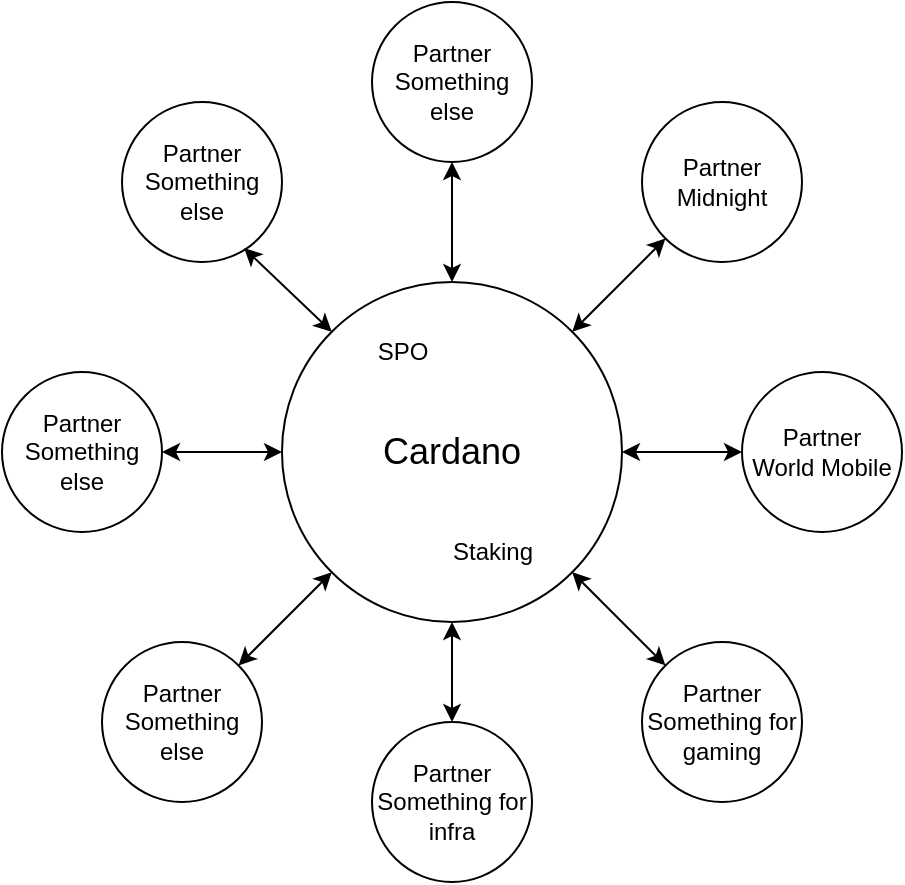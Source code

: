 <mxfile version="22.1.4" type="github">
  <diagram id="R2lEEEUBdFMjLlhIrx00" name="Page-1">
    <mxGraphModel dx="1152" dy="734" grid="1" gridSize="10" guides="1" tooltips="1" connect="1" arrows="1" fold="1" page="1" pageScale="1" pageWidth="850" pageHeight="1100" math="0" shadow="0" extFonts="Permanent Marker^https://fonts.googleapis.com/css?family=Permanent+Marker">
      <root>
        <mxCell id="0" />
        <mxCell id="1" parent="0" />
        <mxCell id="bYHmYPXp1AetGVVPddvR-1" value="&lt;font style=&quot;font-size: 18px;&quot;&gt;Cardano&lt;/font&gt;" style="ellipse;whiteSpace=wrap;html=1;aspect=fixed;" vertex="1" parent="1">
          <mxGeometry x="290" y="250" width="170" height="170" as="geometry" />
        </mxCell>
        <mxCell id="bYHmYPXp1AetGVVPddvR-2" value="Staking" style="text;html=1;align=center;verticalAlign=middle;resizable=0;points=[];autosize=1;strokeColor=none;fillColor=none;" vertex="1" parent="1">
          <mxGeometry x="365" y="370" width="60" height="30" as="geometry" />
        </mxCell>
        <mxCell id="bYHmYPXp1AetGVVPddvR-3" value="SPO" style="text;html=1;align=center;verticalAlign=middle;resizable=0;points=[];autosize=1;strokeColor=none;fillColor=none;" vertex="1" parent="1">
          <mxGeometry x="325" y="270" width="50" height="30" as="geometry" />
        </mxCell>
        <mxCell id="bYHmYPXp1AetGVVPddvR-4" value="Partner&lt;br&gt;Midnight" style="ellipse;whiteSpace=wrap;html=1;aspect=fixed;" vertex="1" parent="1">
          <mxGeometry x="470" y="160" width="80" height="80" as="geometry" />
        </mxCell>
        <mxCell id="bYHmYPXp1AetGVVPddvR-5" value="Partner&lt;br&gt;World Mobile" style="ellipse;whiteSpace=wrap;html=1;aspect=fixed;" vertex="1" parent="1">
          <mxGeometry x="520" y="295" width="80" height="80" as="geometry" />
        </mxCell>
        <mxCell id="bYHmYPXp1AetGVVPddvR-6" value="Partner&lt;br&gt;Something for gaming" style="ellipse;whiteSpace=wrap;html=1;aspect=fixed;" vertex="1" parent="1">
          <mxGeometry x="470" y="430" width="80" height="80" as="geometry" />
        </mxCell>
        <mxCell id="bYHmYPXp1AetGVVPddvR-7" value="Partner&lt;br&gt;Something for infra" style="ellipse;whiteSpace=wrap;html=1;aspect=fixed;" vertex="1" parent="1">
          <mxGeometry x="335" y="470" width="80" height="80" as="geometry" />
        </mxCell>
        <mxCell id="bYHmYPXp1AetGVVPddvR-8" value="Partner&lt;br&gt;Something else" style="ellipse;whiteSpace=wrap;html=1;aspect=fixed;" vertex="1" parent="1">
          <mxGeometry x="200" y="430" width="80" height="80" as="geometry" />
        </mxCell>
        <mxCell id="bYHmYPXp1AetGVVPddvR-9" value="Partner&lt;br&gt;Something else" style="ellipse;whiteSpace=wrap;html=1;aspect=fixed;" vertex="1" parent="1">
          <mxGeometry x="150" y="295" width="80" height="80" as="geometry" />
        </mxCell>
        <mxCell id="bYHmYPXp1AetGVVPddvR-10" value="Partner&lt;br&gt;Something else" style="ellipse;whiteSpace=wrap;html=1;aspect=fixed;" vertex="1" parent="1">
          <mxGeometry x="210" y="160" width="80" height="80" as="geometry" />
        </mxCell>
        <mxCell id="bYHmYPXp1AetGVVPddvR-11" value="Partner&lt;br&gt;Something else" style="ellipse;whiteSpace=wrap;html=1;aspect=fixed;" vertex="1" parent="1">
          <mxGeometry x="335" y="110" width="80" height="80" as="geometry" />
        </mxCell>
        <mxCell id="bYHmYPXp1AetGVVPddvR-12" value="" style="endArrow=classic;startArrow=classic;html=1;rounded=0;entryX=0.5;entryY=0;entryDx=0;entryDy=0;exitX=0.5;exitY=1;exitDx=0;exitDy=0;" edge="1" parent="1" source="bYHmYPXp1AetGVVPddvR-1" target="bYHmYPXp1AetGVVPddvR-7">
          <mxGeometry width="50" height="50" relative="1" as="geometry">
            <mxPoint x="360" y="450" as="sourcePoint" />
            <mxPoint x="450" y="350" as="targetPoint" />
          </mxGeometry>
        </mxCell>
        <mxCell id="bYHmYPXp1AetGVVPddvR-13" value="" style="endArrow=classic;startArrow=classic;html=1;rounded=0;entryX=0;entryY=0;entryDx=0;entryDy=0;exitX=1;exitY=1;exitDx=0;exitDy=0;" edge="1" parent="1" source="bYHmYPXp1AetGVVPddvR-1" target="bYHmYPXp1AetGVVPddvR-6">
          <mxGeometry width="50" height="50" relative="1" as="geometry">
            <mxPoint x="400" y="400" as="sourcePoint" />
            <mxPoint x="450" y="350" as="targetPoint" />
          </mxGeometry>
        </mxCell>
        <mxCell id="bYHmYPXp1AetGVVPddvR-15" value="" style="endArrow=classic;startArrow=classic;html=1;rounded=0;entryX=0;entryY=0.5;entryDx=0;entryDy=0;exitX=1;exitY=0.5;exitDx=0;exitDy=0;" edge="1" parent="1" source="bYHmYPXp1AetGVVPddvR-1" target="bYHmYPXp1AetGVVPddvR-5">
          <mxGeometry width="50" height="50" relative="1" as="geometry">
            <mxPoint x="445" y="405" as="sourcePoint" />
            <mxPoint x="482" y="442" as="targetPoint" />
            <Array as="points" />
          </mxGeometry>
        </mxCell>
        <mxCell id="bYHmYPXp1AetGVVPddvR-16" value="" style="endArrow=classic;startArrow=classic;html=1;rounded=0;entryX=0;entryY=0.5;entryDx=0;entryDy=0;exitX=1;exitY=0.5;exitDx=0;exitDy=0;" edge="1" parent="1" source="bYHmYPXp1AetGVVPddvR-9" target="bYHmYPXp1AetGVVPddvR-1">
          <mxGeometry width="50" height="50" relative="1" as="geometry">
            <mxPoint x="240" y="334.5" as="sourcePoint" />
            <mxPoint x="300" y="334.5" as="targetPoint" />
            <Array as="points" />
          </mxGeometry>
        </mxCell>
        <mxCell id="bYHmYPXp1AetGVVPddvR-17" value="" style="endArrow=classic;startArrow=classic;html=1;rounded=0;entryX=0;entryY=0;entryDx=0;entryDy=0;exitX=0.763;exitY=0.913;exitDx=0;exitDy=0;exitPerimeter=0;" edge="1" parent="1" source="bYHmYPXp1AetGVVPddvR-10" target="bYHmYPXp1AetGVVPddvR-1">
          <mxGeometry width="50" height="50" relative="1" as="geometry">
            <mxPoint x="250" y="270" as="sourcePoint" />
            <mxPoint x="310" y="270" as="targetPoint" />
            <Array as="points" />
          </mxGeometry>
        </mxCell>
        <mxCell id="bYHmYPXp1AetGVVPddvR-18" value="" style="endArrow=classic;startArrow=classic;html=1;rounded=0;exitX=0;exitY=1;exitDx=0;exitDy=0;entryX=1;entryY=0;entryDx=0;entryDy=0;" edge="1" parent="1" source="bYHmYPXp1AetGVVPddvR-1" target="bYHmYPXp1AetGVVPddvR-8">
          <mxGeometry width="50" height="50" relative="1" as="geometry">
            <mxPoint x="280" y="380" as="sourcePoint" />
            <mxPoint x="280" y="430" as="targetPoint" />
          </mxGeometry>
        </mxCell>
        <mxCell id="bYHmYPXp1AetGVVPddvR-19" value="" style="endArrow=classic;startArrow=classic;html=1;rounded=0;exitX=0;exitY=1;exitDx=0;exitDy=0;entryX=1;entryY=0;entryDx=0;entryDy=0;" edge="1" parent="1" source="bYHmYPXp1AetGVVPddvR-4" target="bYHmYPXp1AetGVVPddvR-1">
          <mxGeometry width="50" height="50" relative="1" as="geometry">
            <mxPoint x="450" y="210" as="sourcePoint" />
            <mxPoint x="440" y="270" as="targetPoint" />
          </mxGeometry>
        </mxCell>
        <mxCell id="bYHmYPXp1AetGVVPddvR-20" value="" style="endArrow=classic;startArrow=classic;html=1;rounded=0;exitX=0.5;exitY=1;exitDx=0;exitDy=0;entryX=0.5;entryY=0;entryDx=0;entryDy=0;" edge="1" parent="1" source="bYHmYPXp1AetGVVPddvR-11" target="bYHmYPXp1AetGVVPddvR-1">
          <mxGeometry width="50" height="50" relative="1" as="geometry">
            <mxPoint x="492" y="238" as="sourcePoint" />
            <mxPoint x="445" y="285" as="targetPoint" />
          </mxGeometry>
        </mxCell>
      </root>
    </mxGraphModel>
  </diagram>
</mxfile>

